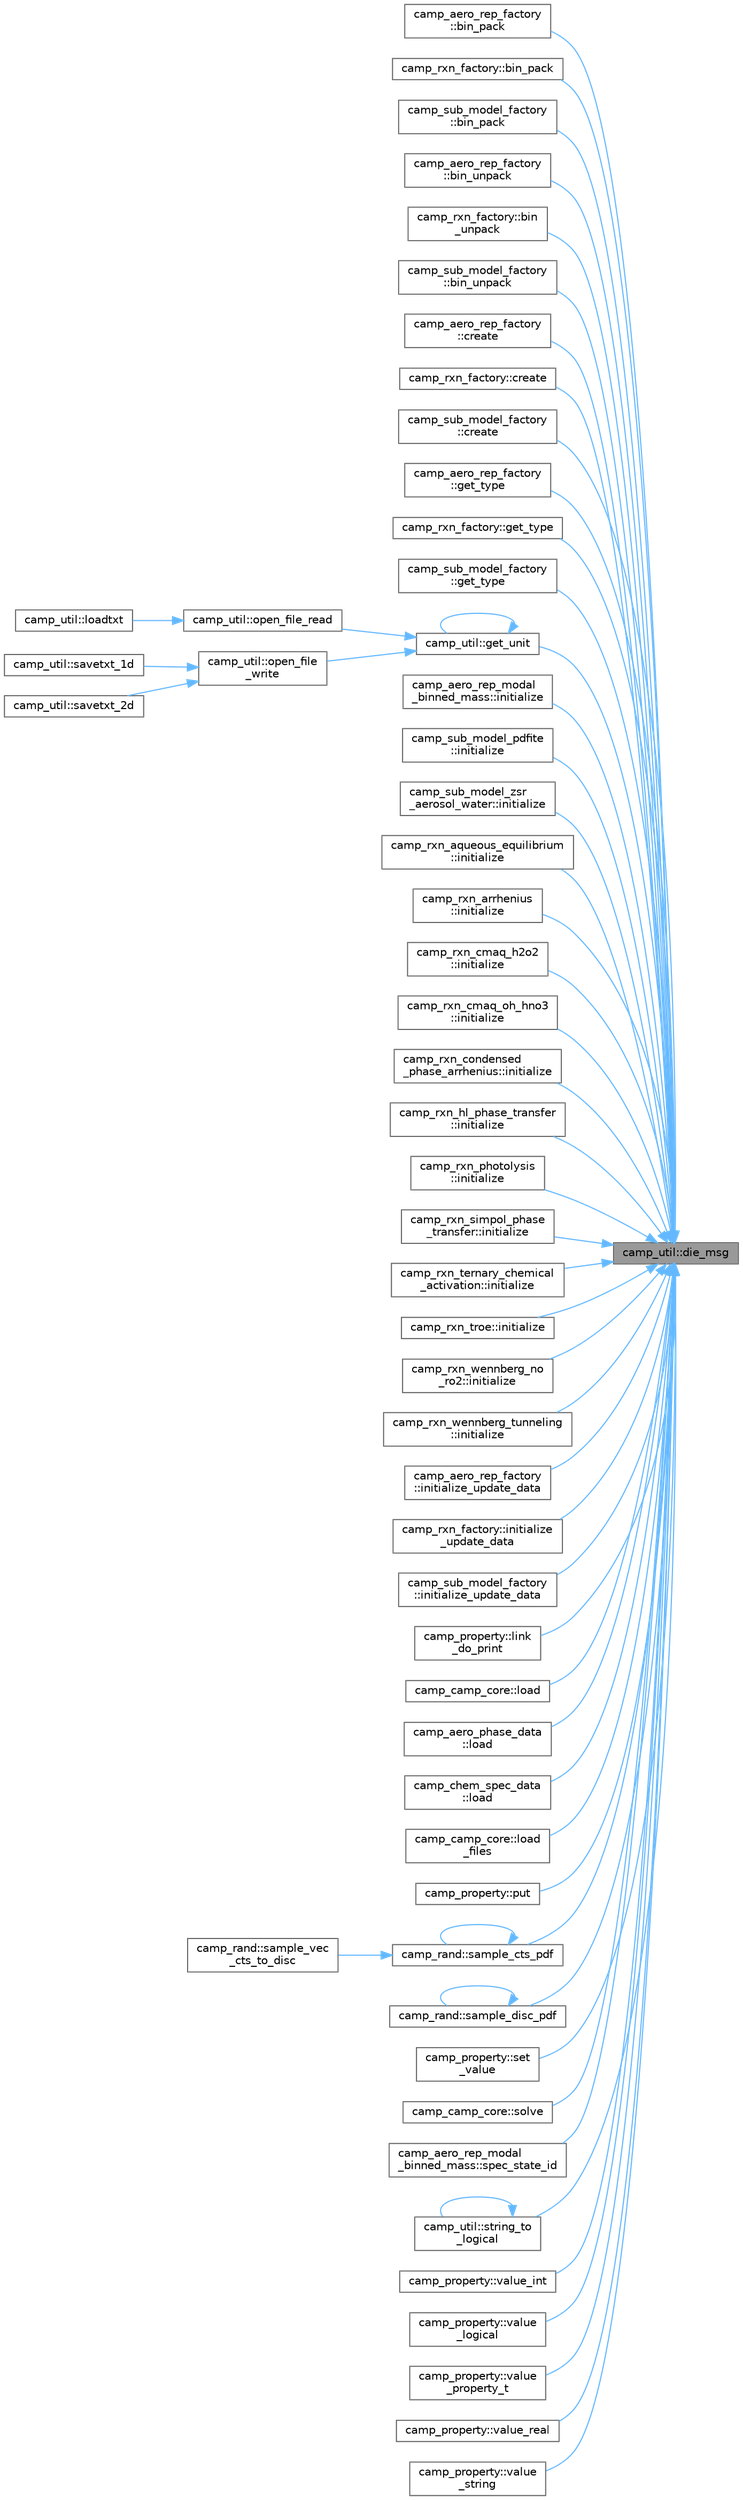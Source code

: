 digraph "camp_util::die_msg"
{
 // LATEX_PDF_SIZE
  bgcolor="transparent";
  edge [fontname=Helvetica,fontsize=10,labelfontname=Helvetica,labelfontsize=10];
  node [fontname=Helvetica,fontsize=10,shape=box,height=0.2,width=0.4];
  rankdir="RL";
  Node1 [label="camp_util::die_msg",height=0.2,width=0.4,color="gray40", fillcolor="grey60", style="filled", fontcolor="black",tooltip="Error immediately."];
  Node1 -> Node2 [dir="back",color="steelblue1",style="solid"];
  Node2 [label="camp_aero_rep_factory\l::bin_pack",height=0.2,width=0.4,color="grey40", fillcolor="white", style="filled",URL="$namespacecamp__aero__rep__factory.html#ac86219905f216bd3e27e13f9146346a9",tooltip="Pack the given value to the buffer, advancing position."];
  Node1 -> Node3 [dir="back",color="steelblue1",style="solid"];
  Node3 [label="camp_rxn_factory::bin_pack",height=0.2,width=0.4,color="grey40", fillcolor="white", style="filled",URL="$namespacecamp__rxn__factory.html#af36f0101aafa792b21df852065e91c78",tooltip="Pack the given value to the buffer, advancing position."];
  Node1 -> Node4 [dir="back",color="steelblue1",style="solid"];
  Node4 [label="camp_sub_model_factory\l::bin_pack",height=0.2,width=0.4,color="grey40", fillcolor="white", style="filled",URL="$namespacecamp__sub__model__factory.html#ab25c5f5d7e73e6c52a328a762685366c",tooltip="Pack the given value to the buffer, advancing position."];
  Node1 -> Node5 [dir="back",color="steelblue1",style="solid"];
  Node5 [label="camp_aero_rep_factory\l::bin_unpack",height=0.2,width=0.4,color="grey40", fillcolor="white", style="filled",URL="$namespacecamp__aero__rep__factory.html#a13df10c87120a3cd50610e104b4d3939",tooltip="Unpack the given value to the buffer, advancing position."];
  Node1 -> Node6 [dir="back",color="steelblue1",style="solid"];
  Node6 [label="camp_rxn_factory::bin\l_unpack",height=0.2,width=0.4,color="grey40", fillcolor="white", style="filled",URL="$namespacecamp__rxn__factory.html#aca756fabc73131844494b81fe160052d",tooltip="Unpack the given value to the buffer, advancing position."];
  Node1 -> Node7 [dir="back",color="steelblue1",style="solid"];
  Node7 [label="camp_sub_model_factory\l::bin_unpack",height=0.2,width=0.4,color="grey40", fillcolor="white", style="filled",URL="$namespacecamp__sub__model__factory.html#af5a07fe8d1151801816196830f46691d",tooltip="Unpack the given value to the buffer, advancing position."];
  Node1 -> Node8 [dir="back",color="steelblue1",style="solid"];
  Node8 [label="camp_aero_rep_factory\l::create",height=0.2,width=0.4,color="grey40", fillcolor="white", style="filled",URL="$namespacecamp__aero__rep__factory.html#a05ad0c111be18449a3b8f850f9a1e0ac",tooltip="Create a new aerosol representation by type name."];
  Node1 -> Node9 [dir="back",color="steelblue1",style="solid"];
  Node9 [label="camp_rxn_factory::create",height=0.2,width=0.4,color="grey40", fillcolor="white", style="filled",URL="$namespacecamp__rxn__factory.html#a3975ec0b65f653a90ffc1e44d7b7353c",tooltip="Create a new chemical reaction by type name."];
  Node1 -> Node10 [dir="back",color="steelblue1",style="solid"];
  Node10 [label="camp_sub_model_factory\l::create",height=0.2,width=0.4,color="grey40", fillcolor="white", style="filled",URL="$namespacecamp__sub__model__factory.html#a3a05475e7fc4cba67b74353ed34205e8",tooltip="Create a new sub-model by type name."];
  Node1 -> Node11 [dir="back",color="steelblue1",style="solid"];
  Node11 [label="camp_aero_rep_factory\l::get_type",height=0.2,width=0.4,color="grey40", fillcolor="white", style="filled",URL="$namespacecamp__aero__rep__factory.html#ad0ab0fa3366dcb225e7e1e97a507bc77",tooltip="Get the aerosol reaction type."];
  Node1 -> Node12 [dir="back",color="steelblue1",style="solid"];
  Node12 [label="camp_rxn_factory::get_type",height=0.2,width=0.4,color="grey40", fillcolor="white", style="filled",URL="$namespacecamp__rxn__factory.html#a458659feabba75328651b709a3b5f8cd",tooltip="Get the reaction type as a RxnType."];
  Node1 -> Node13 [dir="back",color="steelblue1",style="solid"];
  Node13 [label="camp_sub_model_factory\l::get_type",height=0.2,width=0.4,color="grey40", fillcolor="white", style="filled",URL="$namespacecamp__sub__model__factory.html#a027f8bdcfcdf1c0e71882ab67c8fb39b",tooltip="Get the sub-model type as a constant."];
  Node1 -> Node14 [dir="back",color="steelblue1",style="solid"];
  Node14 [label="camp_util::get_unit",height=0.2,width=0.4,color="grey40", fillcolor="white", style="filled",URL="$namespacecamp__util.html#a43662260b71cb7e4b72fe49ccb8cee94",tooltip="Returns an available unit number. This should be freed by free_unit()."];
  Node14 -> Node14 [dir="back",color="steelblue1",style="solid"];
  Node14 -> Node15 [dir="back",color="steelblue1",style="solid"];
  Node15 [label="camp_util::open_file_read",height=0.2,width=0.4,color="grey40", fillcolor="white", style="filled",URL="$namespacecamp__util.html#aa871934a2e528c6b844a9ba1a761a317",tooltip="Open a file for reading with an automatically assigned unit and test that it succeeds...."];
  Node15 -> Node16 [dir="back",color="steelblue1",style="solid"];
  Node16 [label="camp_util::loadtxt",height=0.2,width=0.4,color="grey40", fillcolor="white", style="filled",URL="$namespacecamp__util.html#a8880473ee9de8b37a6612c3a110661df",tooltip="Load a real array from a text file."];
  Node14 -> Node17 [dir="back",color="steelblue1",style="solid"];
  Node17 [label="camp_util::open_file\l_write",height=0.2,width=0.4,color="grey40", fillcolor="white", style="filled",URL="$namespacecamp__util.html#a2d260aa74996f977a1b83ad54ceaa763",tooltip="Open a file for writing with an automatically assigned unit and test that it succeeds...."];
  Node17 -> Node18 [dir="back",color="steelblue1",style="solid"];
  Node18 [label="camp_util::savetxt_1d",height=0.2,width=0.4,color="grey40", fillcolor="white", style="filled",URL="$namespacecamp__util.html#aa48c6ccfcafcc8c764fd1322587c1e97",tooltip="Write a real 1D array to a text file."];
  Node17 -> Node19 [dir="back",color="steelblue1",style="solid"];
  Node19 [label="camp_util::savetxt_2d",height=0.2,width=0.4,color="grey40", fillcolor="white", style="filled",URL="$namespacecamp__util.html#a758d52b5dd5f2dc2798f7e42afdcb2ea",tooltip="Write a real 2D array to a text file."];
  Node1 -> Node20 [dir="back",color="steelblue1",style="solid"];
  Node20 [label="camp_aero_rep_modal\l_binned_mass::initialize",height=0.2,width=0.4,color="grey40", fillcolor="white", style="filled",URL="$namespacecamp__aero__rep__modal__binned__mass.html#a686a72501682d007283455f5825f07a7",tooltip="Initialize the aerosol representation data, validating component data and loading any required inform..."];
  Node1 -> Node21 [dir="back",color="steelblue1",style="solid"];
  Node21 [label="camp_sub_model_pdfite\l::initialize",height=0.2,width=0.4,color="grey40", fillcolor="white", style="filled",URL="$namespacecamp__sub__model__pdfite.html#a615c6e49b354cccfda87b7551b466f1f",tooltip="Initialize the reaction data, validating component data and loading any required information into the..."];
  Node1 -> Node22 [dir="back",color="steelblue1",style="solid"];
  Node22 [label="camp_sub_model_zsr\l_aerosol_water::initialize",height=0.2,width=0.4,color="grey40", fillcolor="white", style="filled",URL="$namespacecamp__sub__model__zsr__aerosol__water.html#a705c04f19d51da661dc137f39252e0a4",tooltip="Initialize the reaction data, validating component data and loading any required information into the..."];
  Node1 -> Node23 [dir="back",color="steelblue1",style="solid"];
  Node23 [label="camp_rxn_aqueous_equilibrium\l::initialize",height=0.2,width=0.4,color="grey40", fillcolor="white", style="filled",URL="$namespacecamp__rxn__aqueous__equilibrium.html#a7f4a4888b6018b6965047ae4cf3d06d5",tooltip="Initialize the reaction data, validating component data and loading any required information into the..."];
  Node1 -> Node24 [dir="back",color="steelblue1",style="solid"];
  Node24 [label="camp_rxn_arrhenius\l::initialize",height=0.2,width=0.4,color="grey40", fillcolor="white", style="filled",URL="$namespacecamp__rxn__arrhenius.html#a6f006a7032915fe7e70c0cb03a712096",tooltip="Initialize the reaction data, validating component data and loading any required information into the..."];
  Node1 -> Node25 [dir="back",color="steelblue1",style="solid"];
  Node25 [label="camp_rxn_cmaq_h2o2\l::initialize",height=0.2,width=0.4,color="grey40", fillcolor="white", style="filled",URL="$namespacecamp__rxn__cmaq__h2o2.html#ae8bd98b4f645a3269a3cc622dfad905a",tooltip="Initialize the reaction data, validating component data and loading any required information into the..."];
  Node1 -> Node26 [dir="back",color="steelblue1",style="solid"];
  Node26 [label="camp_rxn_cmaq_oh_hno3\l::initialize",height=0.2,width=0.4,color="grey40", fillcolor="white", style="filled",URL="$namespacecamp__rxn__cmaq__oh__hno3.html#a86c6ad7eb5eaff68cc5394e47f0dfddc",tooltip="Initialize the reaction data, validating component data and loading any required information into the..."];
  Node1 -> Node27 [dir="back",color="steelblue1",style="solid"];
  Node27 [label="camp_rxn_condensed\l_phase_arrhenius::initialize",height=0.2,width=0.4,color="grey40", fillcolor="white", style="filled",URL="$namespacecamp__rxn__condensed__phase__arrhenius.html#a02d1a2accc46cff5bf03e1e81c28780f",tooltip="Initialize the reaction data, validating component data and loading any required information into the..."];
  Node1 -> Node28 [dir="back",color="steelblue1",style="solid"];
  Node28 [label="camp_rxn_hl_phase_transfer\l::initialize",height=0.2,width=0.4,color="grey40", fillcolor="white", style="filled",URL="$namespacecamp__rxn__hl__phase__transfer.html#a0b94771e5f6c98324272ff10f27d6c2f",tooltip="Initialize the reaction data, validating component data and loading any required information into the..."];
  Node1 -> Node29 [dir="back",color="steelblue1",style="solid"];
  Node29 [label="camp_rxn_photolysis\l::initialize",height=0.2,width=0.4,color="grey40", fillcolor="white", style="filled",URL="$namespacecamp__rxn__photolysis.html#a3c32c66c6f18c51c80097f1fbda550e2",tooltip="Initialize the reaction data, validating component data and loading any required information into the..."];
  Node1 -> Node30 [dir="back",color="steelblue1",style="solid"];
  Node30 [label="camp_rxn_simpol_phase\l_transfer::initialize",height=0.2,width=0.4,color="grey40", fillcolor="white", style="filled",URL="$namespacecamp__rxn__simpol__phase__transfer.html#a356ee35a6341ba8f13878ad206b869b3",tooltip="Initialize the reaction data, validating component data and loading any required information into the..."];
  Node1 -> Node31 [dir="back",color="steelblue1",style="solid"];
  Node31 [label="camp_rxn_ternary_chemical\l_activation::initialize",height=0.2,width=0.4,color="grey40", fillcolor="white", style="filled",URL="$namespacecamp__rxn__ternary__chemical__activation.html#a84bcd38b7a8b4aaba3b38e22a99efb13",tooltip="Initialize the reaction data, validating component data and loading any required information into the..."];
  Node1 -> Node32 [dir="back",color="steelblue1",style="solid"];
  Node32 [label="camp_rxn_troe::initialize",height=0.2,width=0.4,color="grey40", fillcolor="white", style="filled",URL="$namespacecamp__rxn__troe.html#a9722464e9603a64e43d61be72e7c4ebe",tooltip="Initialize the reaction data, validating component data and loading any required information into the..."];
  Node1 -> Node33 [dir="back",color="steelblue1",style="solid"];
  Node33 [label="camp_rxn_wennberg_no\l_ro2::initialize",height=0.2,width=0.4,color="grey40", fillcolor="white", style="filled",URL="$namespacecamp__rxn__wennberg__no__ro2.html#a4380ce12e874ed0fd2dbceb5b4e31284",tooltip="Initialize the reaction data, validating component data and loading any required information into the..."];
  Node1 -> Node34 [dir="back",color="steelblue1",style="solid"];
  Node34 [label="camp_rxn_wennberg_tunneling\l::initialize",height=0.2,width=0.4,color="grey40", fillcolor="white", style="filled",URL="$namespacecamp__rxn__wennberg__tunneling.html#aea3274c0e9f67632a485c3571c3aa02b",tooltip="Initialize the reaction data, validating component data and loading any required information into the..."];
  Node1 -> Node35 [dir="back",color="steelblue1",style="solid"];
  Node35 [label="camp_aero_rep_factory\l::initialize_update_data",height=0.2,width=0.4,color="grey40", fillcolor="white", style="filled",URL="$namespacecamp__aero__rep__factory.html#a672c9b8ea08337ff22c5178606996c35",tooltip="Get a new update data object."];
  Node1 -> Node36 [dir="back",color="steelblue1",style="solid"];
  Node36 [label="camp_rxn_factory::initialize\l_update_data",height=0.2,width=0.4,color="grey40", fillcolor="white", style="filled",URL="$namespacecamp__rxn__factory.html#afaf56d1165c3d63e2e3dadab513a41c5",tooltip="Initialize an update data object."];
  Node1 -> Node37 [dir="back",color="steelblue1",style="solid"];
  Node37 [label="camp_sub_model_factory\l::initialize_update_data",height=0.2,width=0.4,color="grey40", fillcolor="white", style="filled",URL="$namespacecamp__sub__model__factory.html#ac37e3d11329830a875b417c64faba36e",tooltip="Initialize an update data object."];
  Node1 -> Node38 [dir="back",color="steelblue1",style="solid"];
  Node38 [label="camp_property::link\l_do_print",height=0.2,width=0.4,color="grey40", fillcolor="white", style="filled",URL="$namespacecamp__property.html#a31bb4ad71e6fac0fdd3dd3e4d6255cb3",tooltip="Print the contents of a property key-value pair."];
  Node1 -> Node39 [dir="back",color="steelblue1",style="solid"];
  Node39 [label="camp_camp_core::load",height=0.2,width=0.4,color="grey40", fillcolor="white", style="filled",URL="$namespacecamp__camp__core.html#a53b401e62799316a6728ef6dcdfeeb04",tooltip="Load model data from input files."];
  Node1 -> Node40 [dir="back",color="steelblue1",style="solid"];
  Node40 [label="camp_aero_phase_data\l::load",height=0.2,width=0.4,color="grey40", fillcolor="white", style="filled",URL="$namespacecamp__aero__phase__data.html#a7e16fabf0efef62b446e6f7c98e4ea70",tooltip="Load species from an input file."];
  Node1 -> Node41 [dir="back",color="steelblue1",style="solid"];
  Node41 [label="camp_chem_spec_data\l::load",height=0.2,width=0.4,color="grey40", fillcolor="white", style="filled",URL="$namespacecamp__chem__spec__data.html#a3fa55e98066f903d23da0e926e1a2742",tooltip="Load species from an input file."];
  Node1 -> Node42 [dir="back",color="steelblue1",style="solid"];
  Node42 [label="camp_camp_core::load\l_files",height=0.2,width=0.4,color="grey40", fillcolor="white", style="filled",URL="$namespacecamp__camp__core.html#af682baa176c26d19ebab96fa2a9f891a",tooltip="Load a set of model data files."];
  Node1 -> Node43 [dir="back",color="steelblue1",style="solid"];
  Node43 [label="camp_property::put",height=0.2,width=0.4,color="grey40", fillcolor="white", style="filled",URL="$namespacecamp__property.html#a6a05a24ce71c2d8ec6d9667bcda6d675",tooltip="Put an element in the property data set."];
  Node1 -> Node44 [dir="back",color="steelblue1",style="solid"];
  Node44 [label="camp_rand::sample_cts_pdf",height=0.2,width=0.4,color="grey40", fillcolor="white", style="filled",URL="$namespacecamp__rand.html#a1f91bce93606a8f03711ca24653ea3a4",tooltip="Sample the given continuous probability density function."];
  Node44 -> Node44 [dir="back",color="steelblue1",style="solid"];
  Node44 -> Node45 [dir="back",color="steelblue1",style="solid"];
  Node45 [label="camp_rand::sample_vec\l_cts_to_disc",height=0.2,width=0.4,color="grey40", fillcolor="white", style="filled",URL="$namespacecamp__rand.html#a24c8c27808b19383b261d200b91b69de",tooltip="Convert a real-valued vector into an integer-valued vector by sampling."];
  Node1 -> Node46 [dir="back",color="steelblue1",style="solid"];
  Node46 [label="camp_rand::sample_disc_pdf",height=0.2,width=0.4,color="grey40", fillcolor="white", style="filled",URL="$namespacecamp__rand.html#a8317841f695b0c19583c216170857572",tooltip="Sample the given discrete probability density function."];
  Node46 -> Node46 [dir="back",color="steelblue1",style="solid"];
  Node1 -> Node47 [dir="back",color="steelblue1",style="solid"];
  Node47 [label="camp_property::set\l_value",height=0.2,width=0.4,color="grey40", fillcolor="white", style="filled",URL="$namespacecamp__property.html#a92d9df64e91f97e476a79887341a6eee",tooltip="Set the value of a property key-value pair."];
  Node1 -> Node48 [dir="back",color="steelblue1",style="solid"];
  Node48 [label="camp_camp_core::solve",height=0.2,width=0.4,color="grey40", fillcolor="white", style="filled",URL="$namespacecamp__camp__core.html#a2c930e794dab3e8c87b47cbc35ea28a0",tooltip="Integrate the chemical mechanism."];
  Node1 -> Node49 [dir="back",color="steelblue1",style="solid"];
  Node49 [label="camp_aero_rep_modal\l_binned_mass::spec_state_id",height=0.2,width=0.4,color="grey40", fillcolor="white", style="filled",URL="$namespacecamp__aero__rep__modal__binned__mass.html#a3dc87e8d9809ffd313963effe9ff6346",tooltip="Get a species id on the camp_camp_state::camp_state_t::state_var array by its unique name...."];
  Node1 -> Node50 [dir="back",color="steelblue1",style="solid"];
  Node50 [label="camp_util::string_to\l_logical",height=0.2,width=0.4,color="grey40", fillcolor="white", style="filled",URL="$namespacecamp__util.html#abc2afd0472a33bd2c397ebc139b0bb61",tooltip="Convert a string to a logical."];
  Node50 -> Node50 [dir="back",color="steelblue1",style="solid"];
  Node1 -> Node51 [dir="back",color="steelblue1",style="solid"];
  Node51 [label="camp_property::value_int",height=0.2,width=0.4,color="grey40", fillcolor="white", style="filled",URL="$namespacecamp__property.html#a606edaac8e2cffaf4bed45a5fdc2d918",tooltip="Get the int value of a property."];
  Node1 -> Node52 [dir="back",color="steelblue1",style="solid"];
  Node52 [label="camp_property::value\l_logical",height=0.2,width=0.4,color="grey40", fillcolor="white", style="filled",URL="$namespacecamp__property.html#aea742a930f0a969f663212add29f9f84",tooltip="Get the logical value of a property."];
  Node1 -> Node53 [dir="back",color="steelblue1",style="solid"];
  Node53 [label="camp_property::value\l_property_t",height=0.2,width=0.4,color="grey40", fillcolor="white", style="filled",URL="$namespacecamp__property.html#a938bf81f9e3809d6d9655e9140a4189b",tooltip="Get the property_t value of a property."];
  Node1 -> Node54 [dir="back",color="steelblue1",style="solid"];
  Node54 [label="camp_property::value_real",height=0.2,width=0.4,color="grey40", fillcolor="white", style="filled",URL="$namespacecamp__property.html#a420619bf3ac48faac5fd32fb1ae8577f",tooltip="Get the real value of a property."];
  Node1 -> Node55 [dir="back",color="steelblue1",style="solid"];
  Node55 [label="camp_property::value\l_string",height=0.2,width=0.4,color="grey40", fillcolor="white", style="filled",URL="$namespacecamp__property.html#a37bba149bb92ca864ee33ff129ad0585",tooltip="Get the string value of a property."];
}
